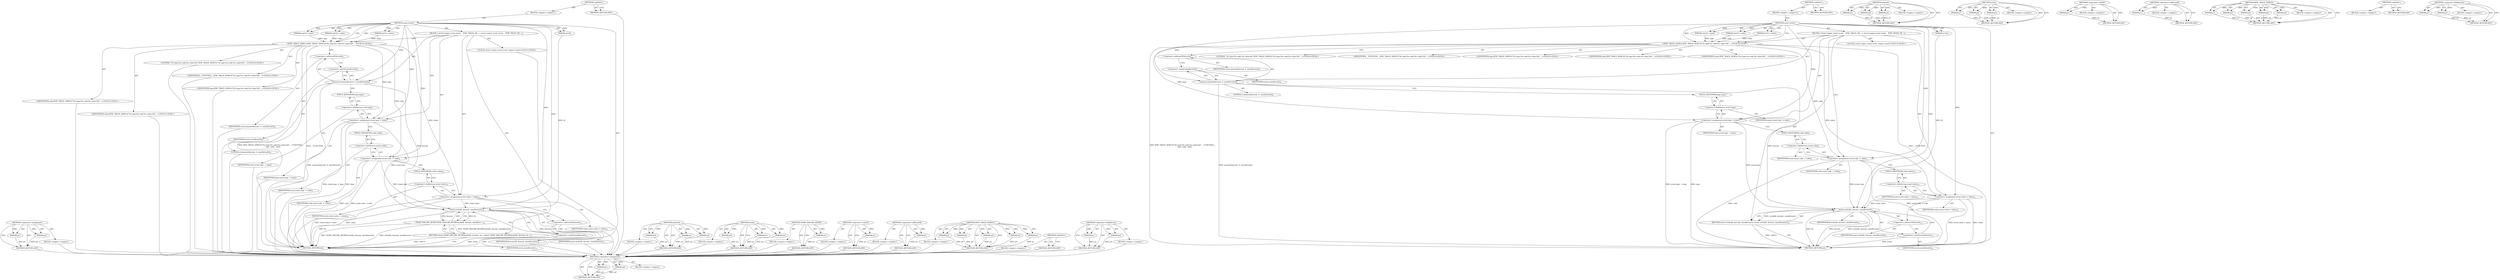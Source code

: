 digraph "&lt;operator&gt;.fieldAccess" {
vulnerable_96 [label=<(METHOD,&lt;operator&gt;.assignment)>];
vulnerable_97 [label=<(PARAM,p1)>];
vulnerable_98 [label=<(PARAM,p2)>];
vulnerable_99 [label=<(BLOCK,&lt;empty&gt;,&lt;empty&gt;)>];
vulnerable_100 [label=<(METHOD_RETURN,ANY)>];
vulnerable_6 [label=<(METHOD,&lt;global&gt;)<SUB>1</SUB>>];
vulnerable_7 [label=<(BLOCK,&lt;empty&gt;,&lt;empty&gt;)<SUB>1</SUB>>];
vulnerable_8 [label=<(METHOD,send_event)<SUB>1</SUB>>];
vulnerable_9 [label=<(PARAM,int fd)<SUB>1</SUB>>];
vulnerable_10 [label=<(PARAM,uint16_t type)<SUB>1</SUB>>];
vulnerable_11 [label=<(PARAM,uint16_t code)<SUB>1</SUB>>];
vulnerable_12 [label=<(PARAM,int32_t value)<SUB>1</SUB>>];
vulnerable_13 [label=<(BLOCK,{
 struct uinput_event event;
    BTIF_TRACE_DE...,{
 struct uinput_event event;
    BTIF_TRACE_DE...)<SUB>2</SUB>>];
vulnerable_14 [label="<(LOCAL,struct uinput_event event: uinput_event)<SUB>3</SUB>>"];
vulnerable_15 [label="<(BTIF_TRACE_DEBUG,BTIF_TRACE_DEBUG(&quot;%s type:%u code:%u value:%d&quot;,...)<SUB>4</SUB>>"];
vulnerable_16 [label="<(LITERAL,&quot;%s type:%u code:%u value:%d&quot;,BTIF_TRACE_DEBUG(&quot;%s type:%u code:%u value:%d&quot;,...)<SUB>4</SUB>>"];
vulnerable_17 [label="<(IDENTIFIER,__FUNCTION__,BTIF_TRACE_DEBUG(&quot;%s type:%u code:%u value:%d&quot;,...)<SUB>4</SUB>>"];
vulnerable_18 [label="<(IDENTIFIER,type,BTIF_TRACE_DEBUG(&quot;%s type:%u code:%u value:%d&quot;,...)<SUB>5</SUB>>"];
vulnerable_19 [label="<(IDENTIFIER,code,BTIF_TRACE_DEBUG(&quot;%s type:%u code:%u value:%d&quot;,...)<SUB>5</SUB>>"];
vulnerable_20 [label="<(IDENTIFIER,value,BTIF_TRACE_DEBUG(&quot;%s type:%u code:%u value:%d&quot;,...)<SUB>5</SUB>>"];
vulnerable_21 [label=<(memset,memset(&amp;event, 0, sizeof(event)))<SUB>6</SUB>>];
vulnerable_22 [label=<(&lt;operator&gt;.addressOf,&amp;event)<SUB>6</SUB>>];
vulnerable_23 [label=<(IDENTIFIER,event,memset(&amp;event, 0, sizeof(event)))<SUB>6</SUB>>];
vulnerable_24 [label=<(LITERAL,0,memset(&amp;event, 0, sizeof(event)))<SUB>6</SUB>>];
vulnerable_25 [label=<(&lt;operator&gt;.sizeOf,sizeof(event))<SUB>6</SUB>>];
vulnerable_26 [label=<(IDENTIFIER,event,sizeof(event))<SUB>6</SUB>>];
vulnerable_27 [label=<(&lt;operator&gt;.assignment,event.type  = type)<SUB>7</SUB>>];
vulnerable_28 [label=<(&lt;operator&gt;.fieldAccess,event.type)<SUB>7</SUB>>];
vulnerable_29 [label=<(IDENTIFIER,event,event.type  = type)<SUB>7</SUB>>];
vulnerable_30 [label=<(FIELD_IDENTIFIER,type,type)<SUB>7</SUB>>];
vulnerable_31 [label=<(IDENTIFIER,type,event.type  = type)<SUB>7</SUB>>];
vulnerable_32 [label=<(&lt;operator&gt;.assignment,event.code  = code)<SUB>9</SUB>>];
vulnerable_33 [label=<(&lt;operator&gt;.fieldAccess,event.code)<SUB>9</SUB>>];
vulnerable_34 [label=<(IDENTIFIER,event,event.code  = code)<SUB>9</SUB>>];
vulnerable_35 [label=<(FIELD_IDENTIFIER,code,code)<SUB>9</SUB>>];
vulnerable_36 [label=<(IDENTIFIER,code,event.code  = code)<SUB>9</SUB>>];
vulnerable_37 [label=<(&lt;operator&gt;.assignment,event.value = value)<SUB>10</SUB>>];
vulnerable_38 [label=<(&lt;operator&gt;.fieldAccess,event.value)<SUB>10</SUB>>];
vulnerable_39 [label=<(IDENTIFIER,event,event.value = value)<SUB>10</SUB>>];
vulnerable_40 [label=<(FIELD_IDENTIFIER,value,value)<SUB>10</SUB>>];
vulnerable_41 [label=<(IDENTIFIER,value,event.value = value)<SUB>10</SUB>>];
vulnerable_42 [label=<(RETURN,return write(fd, &amp;event, sizeof(event));,return write(fd, &amp;event, sizeof(event));)<SUB>12</SUB>>];
vulnerable_43 [label=<(write,write(fd, &amp;event, sizeof(event)))<SUB>12</SUB>>];
vulnerable_44 [label=<(IDENTIFIER,fd,write(fd, &amp;event, sizeof(event)))<SUB>12</SUB>>];
vulnerable_45 [label=<(&lt;operator&gt;.addressOf,&amp;event)<SUB>12</SUB>>];
vulnerable_46 [label=<(IDENTIFIER,event,write(fd, &amp;event, sizeof(event)))<SUB>12</SUB>>];
vulnerable_47 [label=<(&lt;operator&gt;.sizeOf,sizeof(event))<SUB>12</SUB>>];
vulnerable_48 [label=<(IDENTIFIER,event,sizeof(event))<SUB>12</SUB>>];
vulnerable_49 [label=<(METHOD_RETURN,int)<SUB>1</SUB>>];
vulnerable_51 [label=<(METHOD_RETURN,ANY)<SUB>1</SUB>>];
vulnerable_82 [label=<(METHOD,memset)>];
vulnerable_83 [label=<(PARAM,p1)>];
vulnerable_84 [label=<(PARAM,p2)>];
vulnerable_85 [label=<(PARAM,p3)>];
vulnerable_86 [label=<(BLOCK,&lt;empty&gt;,&lt;empty&gt;)>];
vulnerable_87 [label=<(METHOD_RETURN,ANY)>];
vulnerable_106 [label=<(METHOD,write)>];
vulnerable_107 [label=<(PARAM,p1)>];
vulnerable_108 [label=<(PARAM,p2)>];
vulnerable_109 [label=<(PARAM,p3)>];
vulnerable_110 [label=<(BLOCK,&lt;empty&gt;,&lt;empty&gt;)>];
vulnerable_111 [label=<(METHOD_RETURN,ANY)>];
vulnerable_92 [label=<(METHOD,&lt;operator&gt;.sizeOf)>];
vulnerable_93 [label=<(PARAM,p1)>];
vulnerable_94 [label=<(BLOCK,&lt;empty&gt;,&lt;empty&gt;)>];
vulnerable_95 [label=<(METHOD_RETURN,ANY)>];
vulnerable_88 [label=<(METHOD,&lt;operator&gt;.addressOf)>];
vulnerable_89 [label=<(PARAM,p1)>];
vulnerable_90 [label=<(BLOCK,&lt;empty&gt;,&lt;empty&gt;)>];
vulnerable_91 [label=<(METHOD_RETURN,ANY)>];
vulnerable_74 [label=<(METHOD,BTIF_TRACE_DEBUG)>];
vulnerable_75 [label=<(PARAM,p1)>];
vulnerable_76 [label=<(PARAM,p2)>];
vulnerable_77 [label=<(PARAM,p3)>];
vulnerable_78 [label=<(PARAM,p4)>];
vulnerable_79 [label=<(PARAM,p5)>];
vulnerable_80 [label=<(BLOCK,&lt;empty&gt;,&lt;empty&gt;)>];
vulnerable_81 [label=<(METHOD_RETURN,ANY)>];
vulnerable_68 [label=<(METHOD,&lt;global&gt;)<SUB>1</SUB>>];
vulnerable_69 [label=<(BLOCK,&lt;empty&gt;,&lt;empty&gt;)>];
vulnerable_70 [label=<(METHOD_RETURN,ANY)>];
vulnerable_101 [label=<(METHOD,&lt;operator&gt;.fieldAccess)>];
vulnerable_102 [label=<(PARAM,p1)>];
vulnerable_103 [label=<(PARAM,p2)>];
vulnerable_104 [label=<(BLOCK,&lt;empty&gt;,&lt;empty&gt;)>];
vulnerable_105 [label=<(METHOD_RETURN,ANY)>];
fixed_97 [label=<(METHOD,&lt;operator&gt;.assignment)>];
fixed_98 [label=<(PARAM,p1)>];
fixed_99 [label=<(PARAM,p2)>];
fixed_100 [label=<(BLOCK,&lt;empty&gt;,&lt;empty&gt;)>];
fixed_101 [label=<(METHOD_RETURN,ANY)>];
fixed_6 [label=<(METHOD,&lt;global&gt;)<SUB>1</SUB>>];
fixed_7 [label=<(BLOCK,&lt;empty&gt;,&lt;empty&gt;)<SUB>1</SUB>>];
fixed_8 [label=<(METHOD,send_event)<SUB>1</SUB>>];
fixed_9 [label=<(PARAM,int fd)<SUB>1</SUB>>];
fixed_10 [label=<(PARAM,uint16_t type)<SUB>1</SUB>>];
fixed_11 [label=<(PARAM,uint16_t code)<SUB>1</SUB>>];
fixed_12 [label=<(PARAM,int32_t value)<SUB>1</SUB>>];
fixed_13 [label=<(BLOCK,{
 struct uinput_event event;
    BTIF_TRACE_DE...,{
 struct uinput_event event;
    BTIF_TRACE_DE...)<SUB>2</SUB>>];
fixed_14 [label="<(LOCAL,struct uinput_event event: uinput_event)<SUB>3</SUB>>"];
fixed_15 [label="<(BTIF_TRACE_DEBUG,BTIF_TRACE_DEBUG(&quot;%s type:%u code:%u value:%d&quot;,...)<SUB>4</SUB>>"];
fixed_16 [label="<(LITERAL,&quot;%s type:%u code:%u value:%d&quot;,BTIF_TRACE_DEBUG(&quot;%s type:%u code:%u value:%d&quot;,...)<SUB>4</SUB>>"];
fixed_17 [label="<(IDENTIFIER,__FUNCTION__,BTIF_TRACE_DEBUG(&quot;%s type:%u code:%u value:%d&quot;,...)<SUB>4</SUB>>"];
fixed_18 [label="<(IDENTIFIER,type,BTIF_TRACE_DEBUG(&quot;%s type:%u code:%u value:%d&quot;,...)<SUB>5</SUB>>"];
fixed_19 [label="<(IDENTIFIER,code,BTIF_TRACE_DEBUG(&quot;%s type:%u code:%u value:%d&quot;,...)<SUB>5</SUB>>"];
fixed_20 [label="<(IDENTIFIER,value,BTIF_TRACE_DEBUG(&quot;%s type:%u code:%u value:%d&quot;,...)<SUB>5</SUB>>"];
fixed_21 [label=<(memset,memset(&amp;event, 0, sizeof(event)))<SUB>6</SUB>>];
fixed_22 [label=<(&lt;operator&gt;.addressOf,&amp;event)<SUB>6</SUB>>];
fixed_23 [label=<(IDENTIFIER,event,memset(&amp;event, 0, sizeof(event)))<SUB>6</SUB>>];
fixed_24 [label=<(LITERAL,0,memset(&amp;event, 0, sizeof(event)))<SUB>6</SUB>>];
fixed_25 [label=<(&lt;operator&gt;.sizeOf,sizeof(event))<SUB>6</SUB>>];
fixed_26 [label=<(IDENTIFIER,event,sizeof(event))<SUB>6</SUB>>];
fixed_27 [label=<(&lt;operator&gt;.assignment,event.type  = type)<SUB>7</SUB>>];
fixed_28 [label=<(&lt;operator&gt;.fieldAccess,event.type)<SUB>7</SUB>>];
fixed_29 [label=<(IDENTIFIER,event,event.type  = type)<SUB>7</SUB>>];
fixed_30 [label=<(FIELD_IDENTIFIER,type,type)<SUB>7</SUB>>];
fixed_31 [label=<(IDENTIFIER,type,event.type  = type)<SUB>7</SUB>>];
fixed_32 [label=<(&lt;operator&gt;.assignment,event.code  = code)<SUB>9</SUB>>];
fixed_33 [label=<(&lt;operator&gt;.fieldAccess,event.code)<SUB>9</SUB>>];
fixed_34 [label=<(IDENTIFIER,event,event.code  = code)<SUB>9</SUB>>];
fixed_35 [label=<(FIELD_IDENTIFIER,code,code)<SUB>9</SUB>>];
fixed_36 [label=<(IDENTIFIER,code,event.code  = code)<SUB>9</SUB>>];
fixed_37 [label=<(&lt;operator&gt;.assignment,event.value = value)<SUB>10</SUB>>];
fixed_38 [label=<(&lt;operator&gt;.fieldAccess,event.value)<SUB>10</SUB>>];
fixed_39 [label=<(IDENTIFIER,event,event.value = value)<SUB>10</SUB>>];
fixed_40 [label=<(FIELD_IDENTIFIER,value,value)<SUB>10</SUB>>];
fixed_41 [label=<(IDENTIFIER,value,event.value = value)<SUB>10</SUB>>];
fixed_42 [label=<(RETURN,return TEMP_FAILURE_RETRY(write(fd, &amp;event, siz...,return TEMP_FAILURE_RETRY(write(fd, &amp;event, siz...)<SUB>12</SUB>>];
fixed_43 [label=<(TEMP_FAILURE_RETRY,TEMP_FAILURE_RETRY(write(fd, &amp;event, sizeof(eve...)<SUB>12</SUB>>];
fixed_44 [label=<(write,write(fd, &amp;event, sizeof(event)))<SUB>12</SUB>>];
fixed_45 [label=<(IDENTIFIER,fd,write(fd, &amp;event, sizeof(event)))<SUB>12</SUB>>];
fixed_46 [label=<(&lt;operator&gt;.addressOf,&amp;event)<SUB>12</SUB>>];
fixed_47 [label=<(IDENTIFIER,event,write(fd, &amp;event, sizeof(event)))<SUB>12</SUB>>];
fixed_48 [label=<(&lt;operator&gt;.sizeOf,sizeof(event))<SUB>12</SUB>>];
fixed_49 [label=<(IDENTIFIER,event,sizeof(event))<SUB>12</SUB>>];
fixed_50 [label=<(METHOD_RETURN,int)<SUB>1</SUB>>];
fixed_52 [label=<(METHOD_RETURN,ANY)<SUB>1</SUB>>];
fixed_83 [label=<(METHOD,memset)>];
fixed_84 [label=<(PARAM,p1)>];
fixed_85 [label=<(PARAM,p2)>];
fixed_86 [label=<(PARAM,p3)>];
fixed_87 [label=<(BLOCK,&lt;empty&gt;,&lt;empty&gt;)>];
fixed_88 [label=<(METHOD_RETURN,ANY)>];
fixed_111 [label=<(METHOD,write)>];
fixed_112 [label=<(PARAM,p1)>];
fixed_113 [label=<(PARAM,p2)>];
fixed_114 [label=<(PARAM,p3)>];
fixed_115 [label=<(BLOCK,&lt;empty&gt;,&lt;empty&gt;)>];
fixed_116 [label=<(METHOD_RETURN,ANY)>];
fixed_107 [label=<(METHOD,TEMP_FAILURE_RETRY)>];
fixed_108 [label=<(PARAM,p1)>];
fixed_109 [label=<(BLOCK,&lt;empty&gt;,&lt;empty&gt;)>];
fixed_110 [label=<(METHOD_RETURN,ANY)>];
fixed_93 [label=<(METHOD,&lt;operator&gt;.sizeOf)>];
fixed_94 [label=<(PARAM,p1)>];
fixed_95 [label=<(BLOCK,&lt;empty&gt;,&lt;empty&gt;)>];
fixed_96 [label=<(METHOD_RETURN,ANY)>];
fixed_89 [label=<(METHOD,&lt;operator&gt;.addressOf)>];
fixed_90 [label=<(PARAM,p1)>];
fixed_91 [label=<(BLOCK,&lt;empty&gt;,&lt;empty&gt;)>];
fixed_92 [label=<(METHOD_RETURN,ANY)>];
fixed_75 [label=<(METHOD,BTIF_TRACE_DEBUG)>];
fixed_76 [label=<(PARAM,p1)>];
fixed_77 [label=<(PARAM,p2)>];
fixed_78 [label=<(PARAM,p3)>];
fixed_79 [label=<(PARAM,p4)>];
fixed_80 [label=<(PARAM,p5)>];
fixed_81 [label=<(BLOCK,&lt;empty&gt;,&lt;empty&gt;)>];
fixed_82 [label=<(METHOD_RETURN,ANY)>];
fixed_69 [label=<(METHOD,&lt;global&gt;)<SUB>1</SUB>>];
fixed_70 [label=<(BLOCK,&lt;empty&gt;,&lt;empty&gt;)>];
fixed_71 [label=<(METHOD_RETURN,ANY)>];
fixed_102 [label=<(METHOD,&lt;operator&gt;.fieldAccess)>];
fixed_103 [label=<(PARAM,p1)>];
fixed_104 [label=<(PARAM,p2)>];
fixed_105 [label=<(BLOCK,&lt;empty&gt;,&lt;empty&gt;)>];
fixed_106 [label=<(METHOD_RETURN,ANY)>];
vulnerable_96 -> vulnerable_97  [key=0, label="AST: "];
vulnerable_96 -> vulnerable_97  [key=1, label="DDG: "];
vulnerable_96 -> vulnerable_99  [key=0, label="AST: "];
vulnerable_96 -> vulnerable_98  [key=0, label="AST: "];
vulnerable_96 -> vulnerable_98  [key=1, label="DDG: "];
vulnerable_96 -> vulnerable_100  [key=0, label="AST: "];
vulnerable_96 -> vulnerable_100  [key=1, label="CFG: "];
vulnerable_97 -> vulnerable_100  [key=0, label="DDG: p1"];
vulnerable_98 -> vulnerable_100  [key=0, label="DDG: p2"];
vulnerable_6 -> vulnerable_7  [key=0, label="AST: "];
vulnerable_6 -> vulnerable_51  [key=0, label="AST: "];
vulnerable_6 -> vulnerable_51  [key=1, label="CFG: "];
vulnerable_7 -> vulnerable_8  [key=0, label="AST: "];
vulnerable_8 -> vulnerable_9  [key=0, label="AST: "];
vulnerable_8 -> vulnerable_9  [key=1, label="DDG: "];
vulnerable_8 -> vulnerable_10  [key=0, label="AST: "];
vulnerable_8 -> vulnerable_10  [key=1, label="DDG: "];
vulnerable_8 -> vulnerable_11  [key=0, label="AST: "];
vulnerable_8 -> vulnerable_11  [key=1, label="DDG: "];
vulnerable_8 -> vulnerable_12  [key=0, label="AST: "];
vulnerable_8 -> vulnerable_12  [key=1, label="DDG: "];
vulnerable_8 -> vulnerable_13  [key=0, label="AST: "];
vulnerable_8 -> vulnerable_49  [key=0, label="AST: "];
vulnerable_8 -> vulnerable_15  [key=0, label="CFG: "];
vulnerable_8 -> vulnerable_15  [key=1, label="DDG: "];
vulnerable_8 -> vulnerable_27  [key=0, label="DDG: "];
vulnerable_8 -> vulnerable_32  [key=0, label="DDG: "];
vulnerable_8 -> vulnerable_37  [key=0, label="DDG: "];
vulnerable_8 -> vulnerable_21  [key=0, label="DDG: "];
vulnerable_8 -> vulnerable_43  [key=0, label="DDG: "];
vulnerable_9 -> vulnerable_43  [key=0, label="DDG: fd"];
vulnerable_10 -> vulnerable_15  [key=0, label="DDG: type"];
vulnerable_11 -> vulnerable_15  [key=0, label="DDG: code"];
vulnerable_12 -> vulnerable_15  [key=0, label="DDG: value"];
vulnerable_13 -> vulnerable_14  [key=0, label="AST: "];
vulnerable_13 -> vulnerable_15  [key=0, label="AST: "];
vulnerable_13 -> vulnerable_21  [key=0, label="AST: "];
vulnerable_13 -> vulnerable_27  [key=0, label="AST: "];
vulnerable_13 -> vulnerable_32  [key=0, label="AST: "];
vulnerable_13 -> vulnerable_37  [key=0, label="AST: "];
vulnerable_13 -> vulnerable_42  [key=0, label="AST: "];
vulnerable_15 -> vulnerable_16  [key=0, label="AST: "];
vulnerable_15 -> vulnerable_17  [key=0, label="AST: "];
vulnerable_15 -> vulnerable_18  [key=0, label="AST: "];
vulnerable_15 -> vulnerable_19  [key=0, label="AST: "];
vulnerable_15 -> vulnerable_20  [key=0, label="AST: "];
vulnerable_15 -> vulnerable_22  [key=0, label="CFG: "];
vulnerable_15 -> vulnerable_49  [key=0, label="DDG: BTIF_TRACE_DEBUG(&quot;%s type:%u code:%u value:%d&quot;, __FUNCTION__,
        type, code, value)"];
vulnerable_15 -> vulnerable_49  [key=1, label="DDG: __FUNCTION__"];
vulnerable_15 -> vulnerable_27  [key=0, label="DDG: type"];
vulnerable_15 -> vulnerable_32  [key=0, label="DDG: code"];
vulnerable_15 -> vulnerable_37  [key=0, label="DDG: value"];
vulnerable_21 -> vulnerable_22  [key=0, label="AST: "];
vulnerable_21 -> vulnerable_24  [key=0, label="AST: "];
vulnerable_21 -> vulnerable_25  [key=0, label="AST: "];
vulnerable_21 -> vulnerable_30  [key=0, label="CFG: "];
vulnerable_21 -> vulnerable_49  [key=0, label="DDG: memset(&amp;event, 0, sizeof(event))"];
vulnerable_21 -> vulnerable_43  [key=0, label="DDG: &amp;event"];
vulnerable_22 -> vulnerable_23  [key=0, label="AST: "];
vulnerable_22 -> vulnerable_25  [key=0, label="CFG: "];
vulnerable_25 -> vulnerable_26  [key=0, label="AST: "];
vulnerable_25 -> vulnerable_21  [key=0, label="CFG: "];
vulnerable_27 -> vulnerable_28  [key=0, label="AST: "];
vulnerable_27 -> vulnerable_31  [key=0, label="AST: "];
vulnerable_27 -> vulnerable_35  [key=0, label="CFG: "];
vulnerable_27 -> vulnerable_49  [key=0, label="DDG: type"];
vulnerable_27 -> vulnerable_49  [key=1, label="DDG: event.type  = type"];
vulnerable_27 -> vulnerable_43  [key=0, label="DDG: event.type"];
vulnerable_28 -> vulnerable_29  [key=0, label="AST: "];
vulnerable_28 -> vulnerable_30  [key=0, label="AST: "];
vulnerable_28 -> vulnerable_27  [key=0, label="CFG: "];
vulnerable_30 -> vulnerable_28  [key=0, label="CFG: "];
vulnerable_32 -> vulnerable_33  [key=0, label="AST: "];
vulnerable_32 -> vulnerable_36  [key=0, label="AST: "];
vulnerable_32 -> vulnerable_40  [key=0, label="CFG: "];
vulnerable_32 -> vulnerable_49  [key=0, label="DDG: code"];
vulnerable_32 -> vulnerable_49  [key=1, label="DDG: event.code  = code"];
vulnerable_32 -> vulnerable_43  [key=0, label="DDG: event.code"];
vulnerable_33 -> vulnerable_34  [key=0, label="AST: "];
vulnerable_33 -> vulnerable_35  [key=0, label="AST: "];
vulnerable_33 -> vulnerable_32  [key=0, label="CFG: "];
vulnerable_35 -> vulnerable_33  [key=0, label="CFG: "];
vulnerable_37 -> vulnerable_38  [key=0, label="AST: "];
vulnerable_37 -> vulnerable_41  [key=0, label="AST: "];
vulnerable_37 -> vulnerable_45  [key=0, label="CFG: "];
vulnerable_37 -> vulnerable_49  [key=0, label="DDG: value"];
vulnerable_37 -> vulnerable_49  [key=1, label="DDG: event.value = value"];
vulnerable_37 -> vulnerable_43  [key=0, label="DDG: event.value"];
vulnerable_38 -> vulnerable_39  [key=0, label="AST: "];
vulnerable_38 -> vulnerable_40  [key=0, label="AST: "];
vulnerable_38 -> vulnerable_37  [key=0, label="CFG: "];
vulnerable_40 -> vulnerable_38  [key=0, label="CFG: "];
vulnerable_42 -> vulnerable_43  [key=0, label="AST: "];
vulnerable_42 -> vulnerable_49  [key=0, label="CFG: "];
vulnerable_42 -> vulnerable_49  [key=1, label="DDG: &lt;RET&gt;"];
vulnerable_43 -> vulnerable_44  [key=0, label="AST: "];
vulnerable_43 -> vulnerable_45  [key=0, label="AST: "];
vulnerable_43 -> vulnerable_47  [key=0, label="AST: "];
vulnerable_43 -> vulnerable_42  [key=0, label="CFG: "];
vulnerable_43 -> vulnerable_42  [key=1, label="DDG: write(fd, &amp;event, sizeof(event))"];
vulnerable_43 -> vulnerable_49  [key=0, label="DDG: fd"];
vulnerable_43 -> vulnerable_49  [key=1, label="DDG: &amp;event"];
vulnerable_43 -> vulnerable_49  [key=2, label="DDG: write(fd, &amp;event, sizeof(event))"];
vulnerable_45 -> vulnerable_46  [key=0, label="AST: "];
vulnerable_45 -> vulnerable_47  [key=0, label="CFG: "];
vulnerable_47 -> vulnerable_48  [key=0, label="AST: "];
vulnerable_47 -> vulnerable_43  [key=0, label="CFG: "];
vulnerable_47 -> vulnerable_49  [key=0, label="DDG: event"];
vulnerable_82 -> vulnerable_83  [key=0, label="AST: "];
vulnerable_82 -> vulnerable_83  [key=1, label="DDG: "];
vulnerable_82 -> vulnerable_86  [key=0, label="AST: "];
vulnerable_82 -> vulnerable_84  [key=0, label="AST: "];
vulnerable_82 -> vulnerable_84  [key=1, label="DDG: "];
vulnerable_82 -> vulnerable_87  [key=0, label="AST: "];
vulnerable_82 -> vulnerable_87  [key=1, label="CFG: "];
vulnerable_82 -> vulnerable_85  [key=0, label="AST: "];
vulnerable_82 -> vulnerable_85  [key=1, label="DDG: "];
vulnerable_83 -> vulnerable_87  [key=0, label="DDG: p1"];
vulnerable_84 -> vulnerable_87  [key=0, label="DDG: p2"];
vulnerable_85 -> vulnerable_87  [key=0, label="DDG: p3"];
vulnerable_106 -> vulnerable_107  [key=0, label="AST: "];
vulnerable_106 -> vulnerable_107  [key=1, label="DDG: "];
vulnerable_106 -> vulnerable_110  [key=0, label="AST: "];
vulnerable_106 -> vulnerable_108  [key=0, label="AST: "];
vulnerable_106 -> vulnerable_108  [key=1, label="DDG: "];
vulnerable_106 -> vulnerable_111  [key=0, label="AST: "];
vulnerable_106 -> vulnerable_111  [key=1, label="CFG: "];
vulnerable_106 -> vulnerable_109  [key=0, label="AST: "];
vulnerable_106 -> vulnerable_109  [key=1, label="DDG: "];
vulnerable_107 -> vulnerable_111  [key=0, label="DDG: p1"];
vulnerable_108 -> vulnerable_111  [key=0, label="DDG: p2"];
vulnerable_109 -> vulnerable_111  [key=0, label="DDG: p3"];
vulnerable_92 -> vulnerable_93  [key=0, label="AST: "];
vulnerable_92 -> vulnerable_93  [key=1, label="DDG: "];
vulnerable_92 -> vulnerable_94  [key=0, label="AST: "];
vulnerable_92 -> vulnerable_95  [key=0, label="AST: "];
vulnerable_92 -> vulnerable_95  [key=1, label="CFG: "];
vulnerable_93 -> vulnerable_95  [key=0, label="DDG: p1"];
vulnerable_88 -> vulnerable_89  [key=0, label="AST: "];
vulnerable_88 -> vulnerable_89  [key=1, label="DDG: "];
vulnerable_88 -> vulnerable_90  [key=0, label="AST: "];
vulnerable_88 -> vulnerable_91  [key=0, label="AST: "];
vulnerable_88 -> vulnerable_91  [key=1, label="CFG: "];
vulnerable_89 -> vulnerable_91  [key=0, label="DDG: p1"];
vulnerable_74 -> vulnerable_75  [key=0, label="AST: "];
vulnerable_74 -> vulnerable_75  [key=1, label="DDG: "];
vulnerable_74 -> vulnerable_80  [key=0, label="AST: "];
vulnerable_74 -> vulnerable_76  [key=0, label="AST: "];
vulnerable_74 -> vulnerable_76  [key=1, label="DDG: "];
vulnerable_74 -> vulnerable_81  [key=0, label="AST: "];
vulnerable_74 -> vulnerable_81  [key=1, label="CFG: "];
vulnerable_74 -> vulnerable_77  [key=0, label="AST: "];
vulnerable_74 -> vulnerable_77  [key=1, label="DDG: "];
vulnerable_74 -> vulnerable_78  [key=0, label="AST: "];
vulnerable_74 -> vulnerable_78  [key=1, label="DDG: "];
vulnerable_74 -> vulnerable_79  [key=0, label="AST: "];
vulnerable_74 -> vulnerable_79  [key=1, label="DDG: "];
vulnerable_75 -> vulnerable_81  [key=0, label="DDG: p1"];
vulnerable_76 -> vulnerable_81  [key=0, label="DDG: p2"];
vulnerable_77 -> vulnerable_81  [key=0, label="DDG: p3"];
vulnerable_78 -> vulnerable_81  [key=0, label="DDG: p4"];
vulnerable_79 -> vulnerable_81  [key=0, label="DDG: p5"];
vulnerable_68 -> vulnerable_69  [key=0, label="AST: "];
vulnerable_68 -> vulnerable_70  [key=0, label="AST: "];
vulnerable_68 -> vulnerable_70  [key=1, label="CFG: "];
vulnerable_101 -> vulnerable_102  [key=0, label="AST: "];
vulnerable_101 -> vulnerable_102  [key=1, label="DDG: "];
vulnerable_101 -> vulnerable_104  [key=0, label="AST: "];
vulnerable_101 -> vulnerable_103  [key=0, label="AST: "];
vulnerable_101 -> vulnerable_103  [key=1, label="DDG: "];
vulnerable_101 -> vulnerable_105  [key=0, label="AST: "];
vulnerable_101 -> vulnerable_105  [key=1, label="CFG: "];
vulnerable_102 -> vulnerable_105  [key=0, label="DDG: p1"];
vulnerable_103 -> vulnerable_105  [key=0, label="DDG: p2"];
fixed_97 -> fixed_98  [key=0, label="AST: "];
fixed_97 -> fixed_98  [key=1, label="DDG: "];
fixed_97 -> fixed_100  [key=0, label="AST: "];
fixed_97 -> fixed_99  [key=0, label="AST: "];
fixed_97 -> fixed_99  [key=1, label="DDG: "];
fixed_97 -> fixed_101  [key=0, label="AST: "];
fixed_97 -> fixed_101  [key=1, label="CFG: "];
fixed_98 -> fixed_101  [key=0, label="DDG: p1"];
fixed_99 -> fixed_101  [key=0, label="DDG: p2"];
fixed_100 -> vulnerable_96  [key=0];
fixed_101 -> vulnerable_96  [key=0];
fixed_6 -> fixed_7  [key=0, label="AST: "];
fixed_6 -> fixed_52  [key=0, label="AST: "];
fixed_6 -> fixed_52  [key=1, label="CFG: "];
fixed_7 -> fixed_8  [key=0, label="AST: "];
fixed_8 -> fixed_9  [key=0, label="AST: "];
fixed_8 -> fixed_9  [key=1, label="DDG: "];
fixed_8 -> fixed_10  [key=0, label="AST: "];
fixed_8 -> fixed_10  [key=1, label="DDG: "];
fixed_8 -> fixed_11  [key=0, label="AST: "];
fixed_8 -> fixed_11  [key=1, label="DDG: "];
fixed_8 -> fixed_12  [key=0, label="AST: "];
fixed_8 -> fixed_12  [key=1, label="DDG: "];
fixed_8 -> fixed_13  [key=0, label="AST: "];
fixed_8 -> fixed_50  [key=0, label="AST: "];
fixed_8 -> fixed_15  [key=0, label="CFG: "];
fixed_8 -> fixed_15  [key=1, label="DDG: "];
fixed_8 -> fixed_27  [key=0, label="DDG: "];
fixed_8 -> fixed_32  [key=0, label="DDG: "];
fixed_8 -> fixed_37  [key=0, label="DDG: "];
fixed_8 -> fixed_21  [key=0, label="DDG: "];
fixed_8 -> fixed_44  [key=0, label="DDG: "];
fixed_9 -> fixed_44  [key=0, label="DDG: fd"];
fixed_10 -> fixed_15  [key=0, label="DDG: type"];
fixed_11 -> fixed_15  [key=0, label="DDG: code"];
fixed_12 -> fixed_15  [key=0, label="DDG: value"];
fixed_13 -> fixed_14  [key=0, label="AST: "];
fixed_13 -> fixed_15  [key=0, label="AST: "];
fixed_13 -> fixed_21  [key=0, label="AST: "];
fixed_13 -> fixed_27  [key=0, label="AST: "];
fixed_13 -> fixed_32  [key=0, label="AST: "];
fixed_13 -> fixed_37  [key=0, label="AST: "];
fixed_13 -> fixed_42  [key=0, label="AST: "];
fixed_14 -> vulnerable_96  [key=0];
fixed_15 -> fixed_16  [key=0, label="AST: "];
fixed_15 -> fixed_17  [key=0, label="AST: "];
fixed_15 -> fixed_18  [key=0, label="AST: "];
fixed_15 -> fixed_19  [key=0, label="AST: "];
fixed_15 -> fixed_20  [key=0, label="AST: "];
fixed_15 -> fixed_22  [key=0, label="CFG: "];
fixed_15 -> fixed_50  [key=0, label="DDG: BTIF_TRACE_DEBUG(&quot;%s type:%u code:%u value:%d&quot;, __FUNCTION__,
        type, code, value)"];
fixed_15 -> fixed_50  [key=1, label="DDG: __FUNCTION__"];
fixed_15 -> fixed_27  [key=0, label="DDG: type"];
fixed_15 -> fixed_32  [key=0, label="DDG: code"];
fixed_15 -> fixed_37  [key=0, label="DDG: value"];
fixed_16 -> vulnerable_96  [key=0];
fixed_17 -> vulnerable_96  [key=0];
fixed_18 -> vulnerable_96  [key=0];
fixed_19 -> vulnerable_96  [key=0];
fixed_20 -> vulnerable_96  [key=0];
fixed_21 -> fixed_22  [key=0, label="AST: "];
fixed_21 -> fixed_24  [key=0, label="AST: "];
fixed_21 -> fixed_25  [key=0, label="AST: "];
fixed_21 -> fixed_30  [key=0, label="CFG: "];
fixed_21 -> fixed_50  [key=0, label="DDG: memset(&amp;event, 0, sizeof(event))"];
fixed_21 -> fixed_44  [key=0, label="DDG: &amp;event"];
fixed_22 -> fixed_23  [key=0, label="AST: "];
fixed_22 -> fixed_25  [key=0, label="CFG: "];
fixed_23 -> vulnerable_96  [key=0];
fixed_24 -> vulnerable_96  [key=0];
fixed_25 -> fixed_26  [key=0, label="AST: "];
fixed_25 -> fixed_21  [key=0, label="CFG: "];
fixed_26 -> vulnerable_96  [key=0];
fixed_27 -> fixed_28  [key=0, label="AST: "];
fixed_27 -> fixed_31  [key=0, label="AST: "];
fixed_27 -> fixed_35  [key=0, label="CFG: "];
fixed_27 -> fixed_50  [key=0, label="DDG: type"];
fixed_27 -> fixed_50  [key=1, label="DDG: event.type  = type"];
fixed_27 -> fixed_44  [key=0, label="DDG: event.type"];
fixed_28 -> fixed_29  [key=0, label="AST: "];
fixed_28 -> fixed_30  [key=0, label="AST: "];
fixed_28 -> fixed_27  [key=0, label="CFG: "];
fixed_29 -> vulnerable_96  [key=0];
fixed_30 -> fixed_28  [key=0, label="CFG: "];
fixed_31 -> vulnerable_96  [key=0];
fixed_32 -> fixed_33  [key=0, label="AST: "];
fixed_32 -> fixed_36  [key=0, label="AST: "];
fixed_32 -> fixed_40  [key=0, label="CFG: "];
fixed_32 -> fixed_50  [key=0, label="DDG: code"];
fixed_32 -> fixed_50  [key=1, label="DDG: event.code  = code"];
fixed_32 -> fixed_44  [key=0, label="DDG: event.code"];
fixed_33 -> fixed_34  [key=0, label="AST: "];
fixed_33 -> fixed_35  [key=0, label="AST: "];
fixed_33 -> fixed_32  [key=0, label="CFG: "];
fixed_34 -> vulnerable_96  [key=0];
fixed_35 -> fixed_33  [key=0, label="CFG: "];
fixed_36 -> vulnerable_96  [key=0];
fixed_37 -> fixed_38  [key=0, label="AST: "];
fixed_37 -> fixed_41  [key=0, label="AST: "];
fixed_37 -> fixed_46  [key=0, label="CFG: "];
fixed_37 -> fixed_50  [key=0, label="DDG: value"];
fixed_37 -> fixed_50  [key=1, label="DDG: event.value = value"];
fixed_37 -> fixed_44  [key=0, label="DDG: event.value"];
fixed_38 -> fixed_39  [key=0, label="AST: "];
fixed_38 -> fixed_40  [key=0, label="AST: "];
fixed_38 -> fixed_37  [key=0, label="CFG: "];
fixed_39 -> vulnerable_96  [key=0];
fixed_40 -> fixed_38  [key=0, label="CFG: "];
fixed_41 -> vulnerable_96  [key=0];
fixed_42 -> fixed_43  [key=0, label="AST: "];
fixed_42 -> fixed_50  [key=0, label="CFG: "];
fixed_42 -> fixed_50  [key=1, label="DDG: &lt;RET&gt;"];
fixed_43 -> fixed_44  [key=0, label="AST: "];
fixed_43 -> fixed_42  [key=0, label="CFG: "];
fixed_43 -> fixed_42  [key=1, label="DDG: TEMP_FAILURE_RETRY(write(fd, &amp;event, sizeof(event)))"];
fixed_43 -> fixed_50  [key=0, label="DDG: write(fd, &amp;event, sizeof(event))"];
fixed_43 -> fixed_50  [key=1, label="DDG: TEMP_FAILURE_RETRY(write(fd, &amp;event, sizeof(event)))"];
fixed_44 -> fixed_45  [key=0, label="AST: "];
fixed_44 -> fixed_46  [key=0, label="AST: "];
fixed_44 -> fixed_48  [key=0, label="AST: "];
fixed_44 -> fixed_43  [key=0, label="CFG: "];
fixed_44 -> fixed_43  [key=1, label="DDG: fd"];
fixed_44 -> fixed_43  [key=2, label="DDG: &amp;event"];
fixed_44 -> fixed_50  [key=0, label="DDG: fd"];
fixed_44 -> fixed_50  [key=1, label="DDG: &amp;event"];
fixed_45 -> vulnerable_96  [key=0];
fixed_46 -> fixed_47  [key=0, label="AST: "];
fixed_46 -> fixed_48  [key=0, label="CFG: "];
fixed_47 -> vulnerable_96  [key=0];
fixed_48 -> fixed_49  [key=0, label="AST: "];
fixed_48 -> fixed_44  [key=0, label="CFG: "];
fixed_48 -> fixed_50  [key=0, label="DDG: event"];
fixed_49 -> vulnerable_96  [key=0];
fixed_50 -> vulnerable_96  [key=0];
fixed_52 -> vulnerable_96  [key=0];
fixed_83 -> fixed_84  [key=0, label="AST: "];
fixed_83 -> fixed_84  [key=1, label="DDG: "];
fixed_83 -> fixed_87  [key=0, label="AST: "];
fixed_83 -> fixed_85  [key=0, label="AST: "];
fixed_83 -> fixed_85  [key=1, label="DDG: "];
fixed_83 -> fixed_88  [key=0, label="AST: "];
fixed_83 -> fixed_88  [key=1, label="CFG: "];
fixed_83 -> fixed_86  [key=0, label="AST: "];
fixed_83 -> fixed_86  [key=1, label="DDG: "];
fixed_84 -> fixed_88  [key=0, label="DDG: p1"];
fixed_85 -> fixed_88  [key=0, label="DDG: p2"];
fixed_86 -> fixed_88  [key=0, label="DDG: p3"];
fixed_87 -> vulnerable_96  [key=0];
fixed_88 -> vulnerable_96  [key=0];
fixed_111 -> fixed_112  [key=0, label="AST: "];
fixed_111 -> fixed_112  [key=1, label="DDG: "];
fixed_111 -> fixed_115  [key=0, label="AST: "];
fixed_111 -> fixed_113  [key=0, label="AST: "];
fixed_111 -> fixed_113  [key=1, label="DDG: "];
fixed_111 -> fixed_116  [key=0, label="AST: "];
fixed_111 -> fixed_116  [key=1, label="CFG: "];
fixed_111 -> fixed_114  [key=0, label="AST: "];
fixed_111 -> fixed_114  [key=1, label="DDG: "];
fixed_112 -> fixed_116  [key=0, label="DDG: p1"];
fixed_113 -> fixed_116  [key=0, label="DDG: p2"];
fixed_114 -> fixed_116  [key=0, label="DDG: p3"];
fixed_115 -> vulnerable_96  [key=0];
fixed_116 -> vulnerable_96  [key=0];
fixed_107 -> fixed_108  [key=0, label="AST: "];
fixed_107 -> fixed_108  [key=1, label="DDG: "];
fixed_107 -> fixed_109  [key=0, label="AST: "];
fixed_107 -> fixed_110  [key=0, label="AST: "];
fixed_107 -> fixed_110  [key=1, label="CFG: "];
fixed_108 -> fixed_110  [key=0, label="DDG: p1"];
fixed_109 -> vulnerable_96  [key=0];
fixed_110 -> vulnerable_96  [key=0];
fixed_93 -> fixed_94  [key=0, label="AST: "];
fixed_93 -> fixed_94  [key=1, label="DDG: "];
fixed_93 -> fixed_95  [key=0, label="AST: "];
fixed_93 -> fixed_96  [key=0, label="AST: "];
fixed_93 -> fixed_96  [key=1, label="CFG: "];
fixed_94 -> fixed_96  [key=0, label="DDG: p1"];
fixed_95 -> vulnerable_96  [key=0];
fixed_96 -> vulnerable_96  [key=0];
fixed_89 -> fixed_90  [key=0, label="AST: "];
fixed_89 -> fixed_90  [key=1, label="DDG: "];
fixed_89 -> fixed_91  [key=0, label="AST: "];
fixed_89 -> fixed_92  [key=0, label="AST: "];
fixed_89 -> fixed_92  [key=1, label="CFG: "];
fixed_90 -> fixed_92  [key=0, label="DDG: p1"];
fixed_91 -> vulnerable_96  [key=0];
fixed_92 -> vulnerable_96  [key=0];
fixed_75 -> fixed_76  [key=0, label="AST: "];
fixed_75 -> fixed_76  [key=1, label="DDG: "];
fixed_75 -> fixed_81  [key=0, label="AST: "];
fixed_75 -> fixed_77  [key=0, label="AST: "];
fixed_75 -> fixed_77  [key=1, label="DDG: "];
fixed_75 -> fixed_82  [key=0, label="AST: "];
fixed_75 -> fixed_82  [key=1, label="CFG: "];
fixed_75 -> fixed_78  [key=0, label="AST: "];
fixed_75 -> fixed_78  [key=1, label="DDG: "];
fixed_75 -> fixed_79  [key=0, label="AST: "];
fixed_75 -> fixed_79  [key=1, label="DDG: "];
fixed_75 -> fixed_80  [key=0, label="AST: "];
fixed_75 -> fixed_80  [key=1, label="DDG: "];
fixed_76 -> fixed_82  [key=0, label="DDG: p1"];
fixed_77 -> fixed_82  [key=0, label="DDG: p2"];
fixed_78 -> fixed_82  [key=0, label="DDG: p3"];
fixed_79 -> fixed_82  [key=0, label="DDG: p4"];
fixed_80 -> fixed_82  [key=0, label="DDG: p5"];
fixed_81 -> vulnerable_96  [key=0];
fixed_82 -> vulnerable_96  [key=0];
fixed_69 -> fixed_70  [key=0, label="AST: "];
fixed_69 -> fixed_71  [key=0, label="AST: "];
fixed_69 -> fixed_71  [key=1, label="CFG: "];
fixed_70 -> vulnerable_96  [key=0];
fixed_71 -> vulnerable_96  [key=0];
fixed_102 -> fixed_103  [key=0, label="AST: "];
fixed_102 -> fixed_103  [key=1, label="DDG: "];
fixed_102 -> fixed_105  [key=0, label="AST: "];
fixed_102 -> fixed_104  [key=0, label="AST: "];
fixed_102 -> fixed_104  [key=1, label="DDG: "];
fixed_102 -> fixed_106  [key=0, label="AST: "];
fixed_102 -> fixed_106  [key=1, label="CFG: "];
fixed_103 -> fixed_106  [key=0, label="DDG: p1"];
fixed_104 -> fixed_106  [key=0, label="DDG: p2"];
fixed_105 -> vulnerable_96  [key=0];
fixed_106 -> vulnerable_96  [key=0];
}
